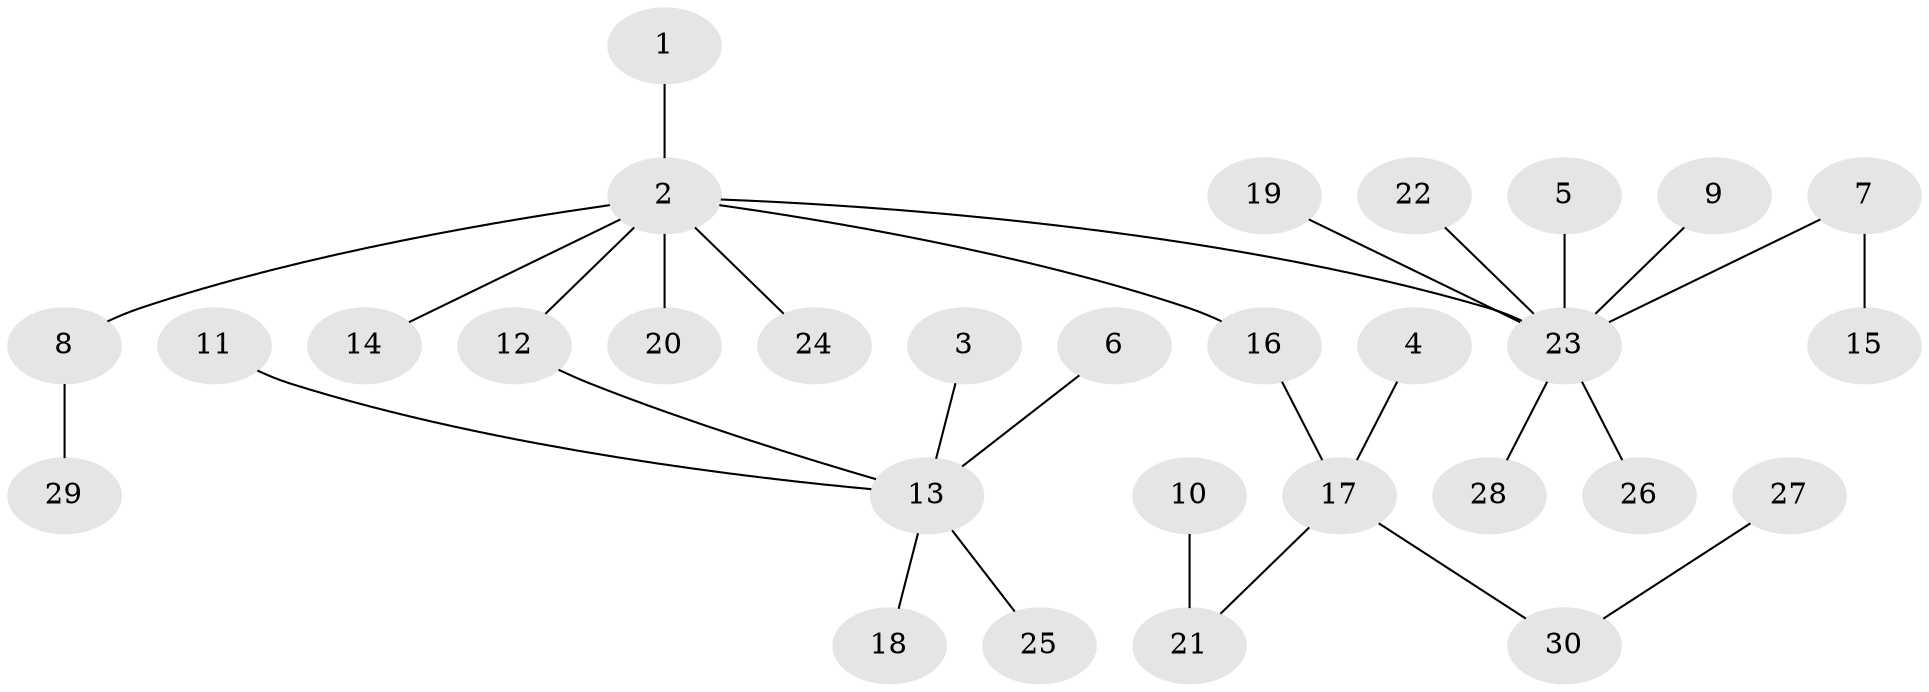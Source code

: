 // original degree distribution, {3: 0.0967741935483871, 9: 0.016129032258064516, 7: 0.016129032258064516, 2: 0.24193548387096775, 1: 0.532258064516129, 4: 0.08064516129032258, 5: 0.016129032258064516}
// Generated by graph-tools (version 1.1) at 2025/50/03/09/25 03:50:19]
// undirected, 30 vertices, 29 edges
graph export_dot {
graph [start="1"]
  node [color=gray90,style=filled];
  1;
  2;
  3;
  4;
  5;
  6;
  7;
  8;
  9;
  10;
  11;
  12;
  13;
  14;
  15;
  16;
  17;
  18;
  19;
  20;
  21;
  22;
  23;
  24;
  25;
  26;
  27;
  28;
  29;
  30;
  1 -- 2 [weight=1.0];
  2 -- 8 [weight=1.0];
  2 -- 12 [weight=1.0];
  2 -- 14 [weight=1.0];
  2 -- 16 [weight=1.0];
  2 -- 20 [weight=1.0];
  2 -- 23 [weight=1.0];
  2 -- 24 [weight=1.0];
  3 -- 13 [weight=1.0];
  4 -- 17 [weight=1.0];
  5 -- 23 [weight=1.0];
  6 -- 13 [weight=1.0];
  7 -- 15 [weight=1.0];
  7 -- 23 [weight=1.0];
  8 -- 29 [weight=1.0];
  9 -- 23 [weight=1.0];
  10 -- 21 [weight=1.0];
  11 -- 13 [weight=1.0];
  12 -- 13 [weight=1.0];
  13 -- 18 [weight=1.0];
  13 -- 25 [weight=1.0];
  16 -- 17 [weight=1.0];
  17 -- 21 [weight=1.0];
  17 -- 30 [weight=1.0];
  19 -- 23 [weight=1.0];
  22 -- 23 [weight=1.0];
  23 -- 26 [weight=1.0];
  23 -- 28 [weight=1.0];
  27 -- 30 [weight=1.0];
}
